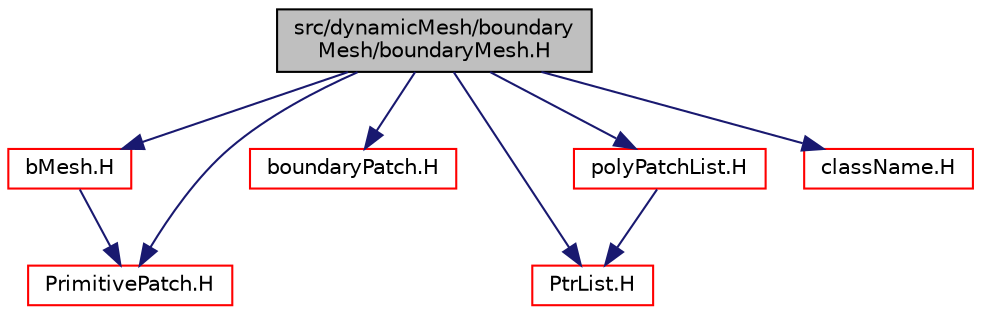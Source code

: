 digraph "src/dynamicMesh/boundaryMesh/boundaryMesh.H"
{
  bgcolor="transparent";
  edge [fontname="Helvetica",fontsize="10",labelfontname="Helvetica",labelfontsize="10"];
  node [fontname="Helvetica",fontsize="10",shape=record];
  Node1 [label="src/dynamicMesh/boundary\lMesh/boundaryMesh.H",height=0.2,width=0.4,color="black", fillcolor="grey75", style="filled", fontcolor="black"];
  Node1 -> Node2 [color="midnightblue",fontsize="10",style="solid",fontname="Helvetica"];
  Node2 [label="bMesh.H",height=0.2,width=0.4,color="red",URL="$a04864.html"];
  Node2 -> Node3 [color="midnightblue",fontsize="10",style="solid",fontname="Helvetica"];
  Node3 [label="PrimitivePatch.H",height=0.2,width=0.4,color="red",URL="$a08876.html"];
  Node1 -> Node4 [color="midnightblue",fontsize="10",style="solid",fontname="Helvetica"];
  Node4 [label="boundaryPatch.H",height=0.2,width=0.4,color="red",URL="$a04868.html"];
  Node1 -> Node3 [color="midnightblue",fontsize="10",style="solid",fontname="Helvetica"];
  Node1 -> Node5 [color="midnightblue",fontsize="10",style="solid",fontname="Helvetica"];
  Node5 [label="PtrList.H",height=0.2,width=0.4,color="red",URL="$a07782.html"];
  Node1 -> Node6 [color="midnightblue",fontsize="10",style="solid",fontname="Helvetica"];
  Node6 [label="polyPatchList.H",height=0.2,width=0.4,color="red",URL="$a08806.html"];
  Node6 -> Node5 [color="midnightblue",fontsize="10",style="solid",fontname="Helvetica"];
  Node1 -> Node7 [color="midnightblue",fontsize="10",style="solid",fontname="Helvetica"];
  Node7 [label="className.H",height=0.2,width=0.4,color="red",URL="$a07986.html",tooltip="Macro definitions for declaring ClassName(), NamespaceName(), etc. "];
}

